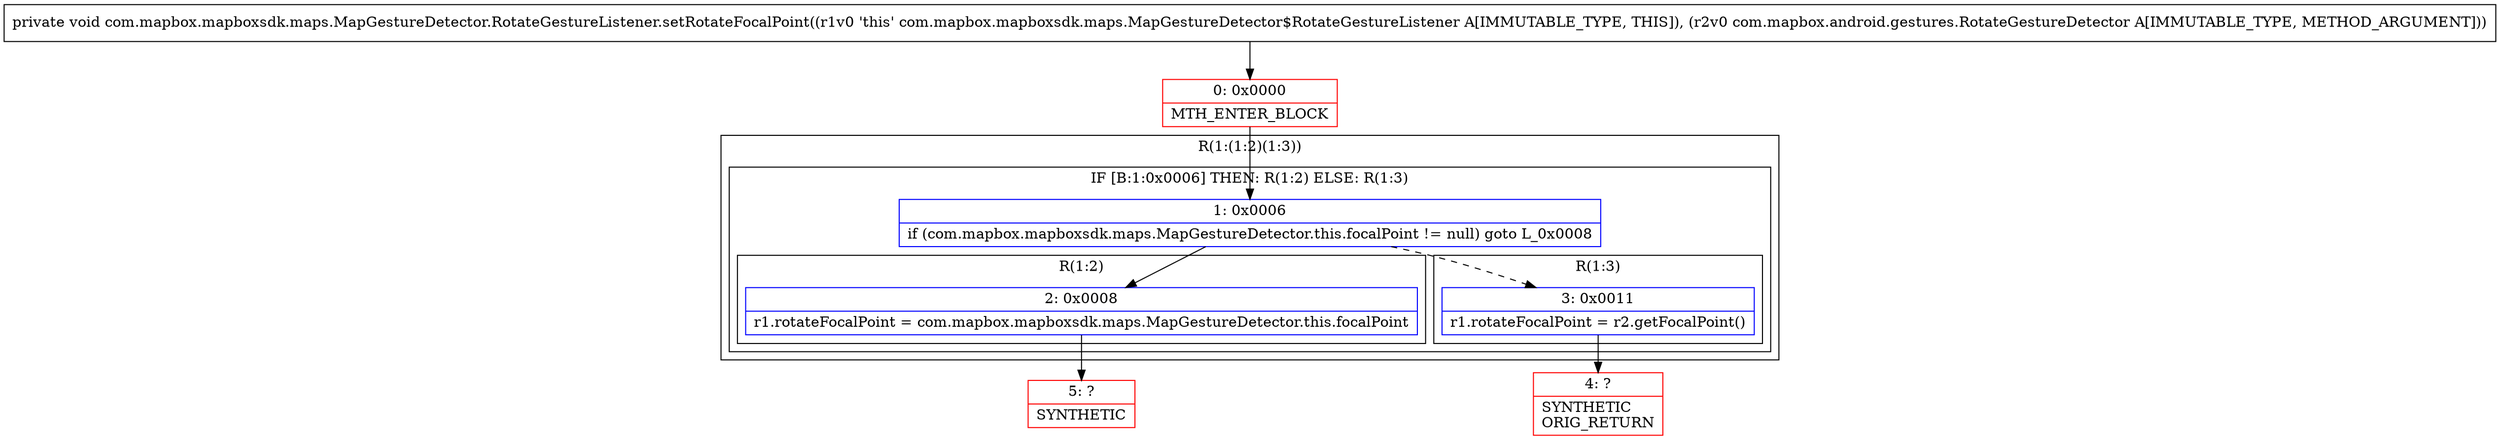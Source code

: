 digraph "CFG forcom.mapbox.mapboxsdk.maps.MapGestureDetector.RotateGestureListener.setRotateFocalPoint(Lcom\/mapbox\/android\/gestures\/RotateGestureDetector;)V" {
subgraph cluster_Region_1588351827 {
label = "R(1:(1:2)(1:3))";
node [shape=record,color=blue];
subgraph cluster_IfRegion_806610360 {
label = "IF [B:1:0x0006] THEN: R(1:2) ELSE: R(1:3)";
node [shape=record,color=blue];
Node_1 [shape=record,label="{1\:\ 0x0006|if (com.mapbox.mapboxsdk.maps.MapGestureDetector.this.focalPoint != null) goto L_0x0008\l}"];
subgraph cluster_Region_61517132 {
label = "R(1:2)";
node [shape=record,color=blue];
Node_2 [shape=record,label="{2\:\ 0x0008|r1.rotateFocalPoint = com.mapbox.mapboxsdk.maps.MapGestureDetector.this.focalPoint\l}"];
}
subgraph cluster_Region_1235304565 {
label = "R(1:3)";
node [shape=record,color=blue];
Node_3 [shape=record,label="{3\:\ 0x0011|r1.rotateFocalPoint = r2.getFocalPoint()\l}"];
}
}
}
Node_0 [shape=record,color=red,label="{0\:\ 0x0000|MTH_ENTER_BLOCK\l}"];
Node_4 [shape=record,color=red,label="{4\:\ ?|SYNTHETIC\lORIG_RETURN\l}"];
Node_5 [shape=record,color=red,label="{5\:\ ?|SYNTHETIC\l}"];
MethodNode[shape=record,label="{private void com.mapbox.mapboxsdk.maps.MapGestureDetector.RotateGestureListener.setRotateFocalPoint((r1v0 'this' com.mapbox.mapboxsdk.maps.MapGestureDetector$RotateGestureListener A[IMMUTABLE_TYPE, THIS]), (r2v0 com.mapbox.android.gestures.RotateGestureDetector A[IMMUTABLE_TYPE, METHOD_ARGUMENT])) }"];
MethodNode -> Node_0;
Node_1 -> Node_2;
Node_1 -> Node_3[style=dashed];
Node_2 -> Node_5;
Node_3 -> Node_4;
Node_0 -> Node_1;
}

